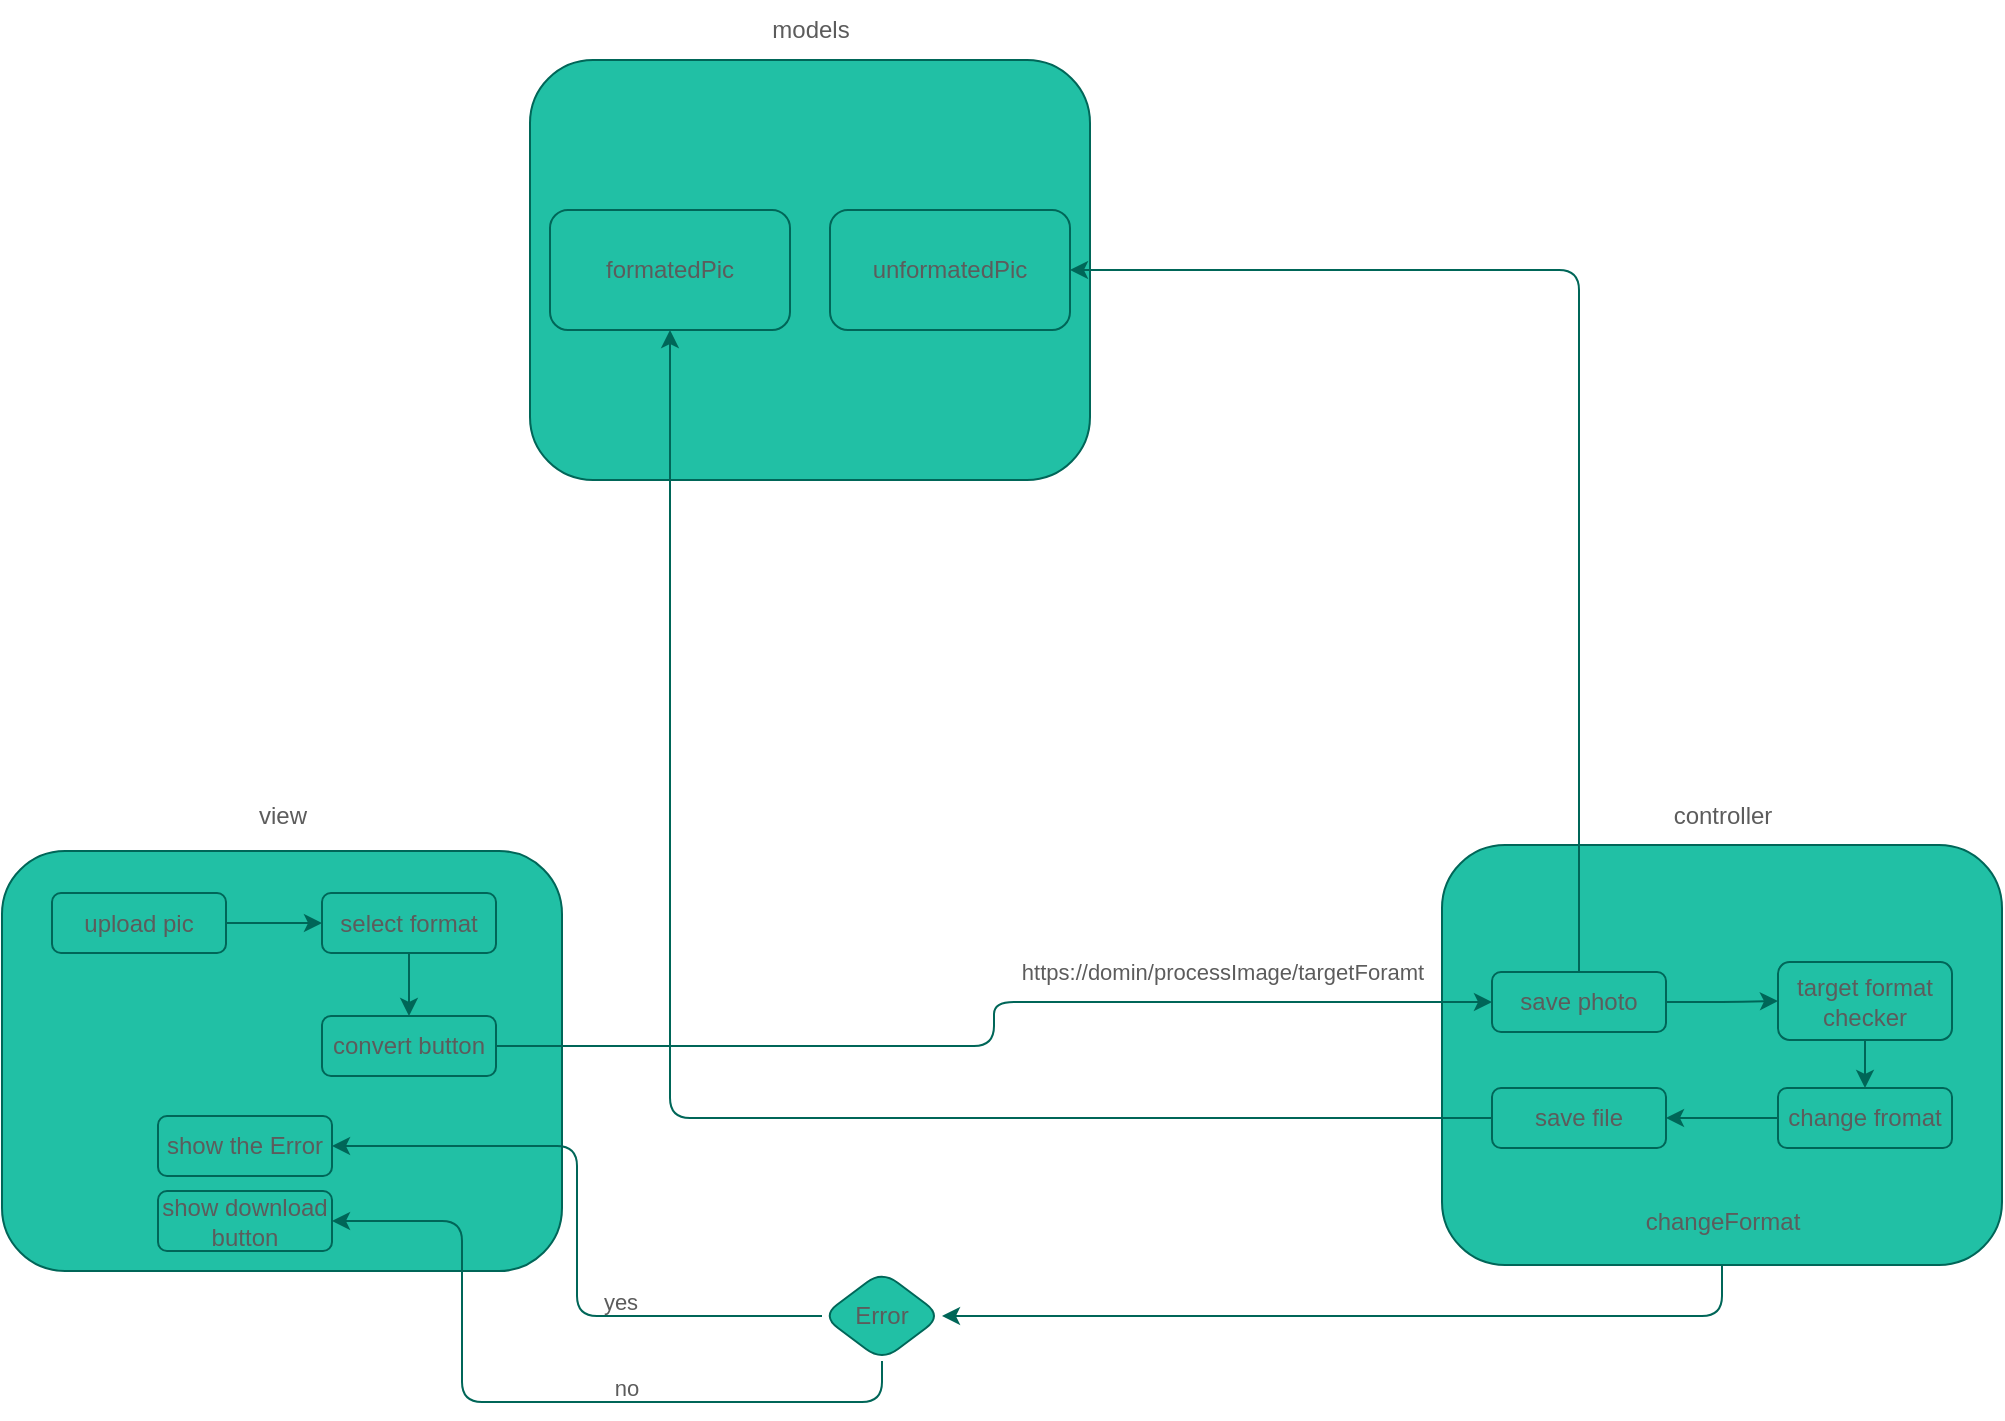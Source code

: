 <mxfile version="23.0.2" type="device">
  <diagram name="Page-1" id="66AKunAahGlIqB8K_j8Q">
    <mxGraphModel dx="1434" dy="844" grid="1" gridSize="10" guides="1" tooltips="1" connect="1" arrows="1" fold="1" page="1" pageScale="1" pageWidth="1100" pageHeight="850" math="0" shadow="0">
      <root>
        <mxCell id="0" />
        <mxCell id="1" parent="0" />
        <mxCell id="juZIBZTgrhkCGAdPcM3Y-2" style="edgeStyle=orthogonalEdgeStyle;rounded=1;orthogonalLoop=1;jettySize=auto;html=1;exitX=0.5;exitY=1;exitDx=0;exitDy=0;entryX=1;entryY=0.5;entryDx=0;entryDy=0;labelBackgroundColor=none;strokeColor=#006658;fontColor=default;" edge="1" parent="1" source="pWUelOA0GGKRW-y6qBh2-4" target="TwRgG-GnLLaKLCnOzboL-11">
          <mxGeometry relative="1" as="geometry" />
        </mxCell>
        <mxCell id="pWUelOA0GGKRW-y6qBh2-4" value="" style="rounded=1;whiteSpace=wrap;html=1;fillColor=#21C0A5;strokeColor=#006658;fillStyle=auto;glass=0;shadow=0;labelBackgroundColor=none;fontColor=#5C5C5C;" parent="1" vertex="1">
          <mxGeometry x="790" y="438.5" width="280" height="210" as="geometry" />
        </mxCell>
        <mxCell id="pWUelOA0GGKRW-y6qBh2-5" value="controller" style="text;html=1;align=center;verticalAlign=middle;resizable=0;points=[];autosize=1;strokeColor=none;fillColor=none;labelBackgroundColor=none;fontColor=#5C5C5C;rounded=1;" parent="1" vertex="1">
          <mxGeometry x="895" y="408.5" width="70" height="30" as="geometry" />
        </mxCell>
        <mxCell id="pWUelOA0GGKRW-y6qBh2-6" value="" style="rounded=1;whiteSpace=wrap;html=1;fillColor=#21C0A5;strokeColor=#006658;fillStyle=auto;fontColor=#5C5C5C;glass=0;shadow=0;labelBackgroundColor=none;" parent="1" vertex="1">
          <mxGeometry x="70" y="441.5" width="280" height="210" as="geometry" />
        </mxCell>
        <mxCell id="pWUelOA0GGKRW-y6qBh2-7" value="view" style="text;html=1;align=center;verticalAlign=middle;resizable=0;points=[];autosize=1;strokeColor=none;fillColor=none;labelBackgroundColor=none;fontColor=#5C5C5C;rounded=1;" parent="1" vertex="1">
          <mxGeometry x="185" y="408.5" width="50" height="30" as="geometry" />
        </mxCell>
        <mxCell id="pWUelOA0GGKRW-y6qBh2-16" style="edgeStyle=orthogonalEdgeStyle;rounded=1;orthogonalLoop=1;jettySize=auto;html=1;exitX=1;exitY=0.5;exitDx=0;exitDy=0;entryX=0;entryY=0.5;entryDx=0;entryDy=0;labelBackgroundColor=none;strokeColor=#006658;fontColor=default;" parent="1" source="pWUelOA0GGKRW-y6qBh2-11" target="pWUelOA0GGKRW-y6qBh2-13" edge="1">
          <mxGeometry relative="1" as="geometry" />
        </mxCell>
        <mxCell id="pWUelOA0GGKRW-y6qBh2-11" value="save photo" style="rounded=1;whiteSpace=wrap;html=1;labelBackgroundColor=none;fillColor=#21C0A5;strokeColor=#006658;fontColor=#5C5C5C;" parent="1" vertex="1">
          <mxGeometry x="815" y="502" width="87" height="30" as="geometry" />
        </mxCell>
        <mxCell id="pWUelOA0GGKRW-y6qBh2-17" style="edgeStyle=orthogonalEdgeStyle;rounded=1;orthogonalLoop=1;jettySize=auto;html=1;exitX=0.5;exitY=1;exitDx=0;exitDy=0;entryX=0.5;entryY=0;entryDx=0;entryDy=0;labelBackgroundColor=none;strokeColor=#006658;fontColor=default;" parent="1" source="pWUelOA0GGKRW-y6qBh2-13" target="pWUelOA0GGKRW-y6qBh2-14" edge="1">
          <mxGeometry relative="1" as="geometry" />
        </mxCell>
        <mxCell id="pWUelOA0GGKRW-y6qBh2-13" value="target format checker" style="rounded=1;whiteSpace=wrap;html=1;labelBackgroundColor=none;fillColor=#21C0A5;strokeColor=#006658;fontColor=#5C5C5C;" parent="1" vertex="1">
          <mxGeometry x="958" y="497" width="87" height="39" as="geometry" />
        </mxCell>
        <mxCell id="pWUelOA0GGKRW-y6qBh2-18" style="edgeStyle=orthogonalEdgeStyle;rounded=1;orthogonalLoop=1;jettySize=auto;html=1;exitX=0;exitY=0.5;exitDx=0;exitDy=0;entryX=1;entryY=0.5;entryDx=0;entryDy=0;labelBackgroundColor=none;strokeColor=#006658;fontColor=default;" parent="1" source="pWUelOA0GGKRW-y6qBh2-14" target="pWUelOA0GGKRW-y6qBh2-15" edge="1">
          <mxGeometry relative="1" as="geometry" />
        </mxCell>
        <mxCell id="pWUelOA0GGKRW-y6qBh2-14" value="change fromat" style="rounded=1;whiteSpace=wrap;html=1;labelBackgroundColor=none;fillColor=#21C0A5;strokeColor=#006658;fontColor=#5C5C5C;" parent="1" vertex="1">
          <mxGeometry x="958" y="560" width="87" height="30" as="geometry" />
        </mxCell>
        <mxCell id="pWUelOA0GGKRW-y6qBh2-15" value="save file" style="rounded=1;whiteSpace=wrap;html=1;labelBackgroundColor=none;fillColor=#21C0A5;strokeColor=#006658;fontColor=#5C5C5C;" parent="1" vertex="1">
          <mxGeometry x="815" y="560" width="87" height="30" as="geometry" />
        </mxCell>
        <mxCell id="TwRgG-GnLLaKLCnOzboL-3" style="edgeStyle=orthogonalEdgeStyle;rounded=1;orthogonalLoop=1;jettySize=auto;html=1;exitX=0.5;exitY=1;exitDx=0;exitDy=0;entryX=0.5;entryY=0;entryDx=0;entryDy=0;labelBackgroundColor=none;strokeColor=#006658;fontColor=default;" parent="1" source="pWUelOA0GGKRW-y6qBh2-21" target="TwRgG-GnLLaKLCnOzboL-1" edge="1">
          <mxGeometry relative="1" as="geometry" />
        </mxCell>
        <mxCell id="pWUelOA0GGKRW-y6qBh2-21" value="select format" style="rounded=1;whiteSpace=wrap;html=1;labelBackgroundColor=none;fillColor=#21C0A5;strokeColor=#006658;fontColor=#5C5C5C;" parent="1" vertex="1">
          <mxGeometry x="230" y="462.5" width="87" height="30" as="geometry" />
        </mxCell>
        <mxCell id="TwRgG-GnLLaKLCnOzboL-2" style="edgeStyle=orthogonalEdgeStyle;rounded=1;orthogonalLoop=1;jettySize=auto;html=1;exitX=1;exitY=0.5;exitDx=0;exitDy=0;entryX=0;entryY=0.5;entryDx=0;entryDy=0;labelBackgroundColor=none;strokeColor=#006658;fontColor=default;" parent="1" source="pWUelOA0GGKRW-y6qBh2-22" target="pWUelOA0GGKRW-y6qBh2-21" edge="1">
          <mxGeometry relative="1" as="geometry" />
        </mxCell>
        <mxCell id="pWUelOA0GGKRW-y6qBh2-22" value="upload pic" style="rounded=1;whiteSpace=wrap;html=1;labelBackgroundColor=none;fillColor=#21C0A5;strokeColor=#006658;fontColor=#5C5C5C;" parent="1" vertex="1">
          <mxGeometry x="95" y="462.5" width="87" height="30" as="geometry" />
        </mxCell>
        <mxCell id="juZIBZTgrhkCGAdPcM3Y-3" style="edgeStyle=orthogonalEdgeStyle;rounded=1;orthogonalLoop=1;jettySize=auto;html=1;exitX=1;exitY=0.5;exitDx=0;exitDy=0;entryX=0;entryY=0.5;entryDx=0;entryDy=0;labelBackgroundColor=none;strokeColor=#006658;fontColor=default;" edge="1" parent="1" source="TwRgG-GnLLaKLCnOzboL-1" target="pWUelOA0GGKRW-y6qBh2-11">
          <mxGeometry relative="1" as="geometry" />
        </mxCell>
        <mxCell id="juZIBZTgrhkCGAdPcM3Y-4" value="https://domin/processImage/targetForamt" style="edgeLabel;html=1;align=center;verticalAlign=middle;resizable=0;points=[];rounded=1;labelBackgroundColor=none;fontColor=#5C5C5C;" vertex="1" connectable="0" parent="juZIBZTgrhkCGAdPcM3Y-3">
          <mxGeometry x="0.208" relative="1" as="geometry">
            <mxPoint x="71" y="-15" as="offset" />
          </mxGeometry>
        </mxCell>
        <mxCell id="TwRgG-GnLLaKLCnOzboL-1" value="convert button" style="rounded=1;whiteSpace=wrap;html=1;labelBackgroundColor=none;fillColor=#21C0A5;strokeColor=#006658;fontColor=#5C5C5C;" parent="1" vertex="1">
          <mxGeometry x="230" y="524" width="87" height="30" as="geometry" />
        </mxCell>
        <mxCell id="TwRgG-GnLLaKLCnOzboL-8" value="show download&lt;br&gt;button" style="rounded=1;whiteSpace=wrap;html=1;labelBackgroundColor=none;fillColor=#21C0A5;strokeColor=#006658;fontColor=#5C5C5C;" parent="1" vertex="1">
          <mxGeometry x="148" y="611.5" width="87" height="30" as="geometry" />
        </mxCell>
        <mxCell id="76Ezm69t92tZaZUfe4tq-12" style="edgeStyle=orthogonalEdgeStyle;rounded=1;orthogonalLoop=1;jettySize=auto;html=1;exitX=0;exitY=0.5;exitDx=0;exitDy=0;entryX=1;entryY=0.5;entryDx=0;entryDy=0;labelBackgroundColor=none;strokeColor=#006658;fontColor=default;" parent="1" source="TwRgG-GnLLaKLCnOzboL-11" target="TwRgG-GnLLaKLCnOzboL-13" edge="1">
          <mxGeometry relative="1" as="geometry" />
        </mxCell>
        <mxCell id="76Ezm69t92tZaZUfe4tq-13" value="yes" style="edgeLabel;html=1;align=center;verticalAlign=middle;resizable=0;points=[];labelBackgroundColor=none;fontColor=#5C5C5C;rounded=1;" parent="76Ezm69t92tZaZUfe4tq-12" vertex="1" connectable="0">
          <mxGeometry x="-0.097" y="-2" relative="1" as="geometry">
            <mxPoint x="19" y="19" as="offset" />
          </mxGeometry>
        </mxCell>
        <mxCell id="juZIBZTgrhkCGAdPcM3Y-5" style="edgeStyle=orthogonalEdgeStyle;rounded=1;orthogonalLoop=1;jettySize=auto;html=1;exitX=0.5;exitY=1;exitDx=0;exitDy=0;entryX=1;entryY=0.5;entryDx=0;entryDy=0;labelBackgroundColor=none;strokeColor=#006658;fontColor=default;" edge="1" parent="1" source="TwRgG-GnLLaKLCnOzboL-11" target="TwRgG-GnLLaKLCnOzboL-8">
          <mxGeometry relative="1" as="geometry">
            <Array as="points">
              <mxPoint x="510" y="717" />
              <mxPoint x="300" y="717" />
              <mxPoint x="300" y="627" />
            </Array>
          </mxGeometry>
        </mxCell>
        <mxCell id="juZIBZTgrhkCGAdPcM3Y-6" value="no" style="edgeLabel;html=1;align=center;verticalAlign=middle;resizable=0;points=[];rounded=1;labelBackgroundColor=none;fontColor=#5C5C5C;" vertex="1" connectable="0" parent="juZIBZTgrhkCGAdPcM3Y-5">
          <mxGeometry x="-0.231" y="-4" relative="1" as="geometry">
            <mxPoint y="-3" as="offset" />
          </mxGeometry>
        </mxCell>
        <mxCell id="TwRgG-GnLLaKLCnOzboL-11" value="Error" style="rhombus;whiteSpace=wrap;html=1;labelBackgroundColor=none;fillColor=#21C0A5;strokeColor=#006658;fontColor=#5C5C5C;rounded=1;" parent="1" vertex="1">
          <mxGeometry x="480" y="651.5" width="60" height="45" as="geometry" />
        </mxCell>
        <mxCell id="TwRgG-GnLLaKLCnOzboL-13" value="show the Error" style="rounded=1;whiteSpace=wrap;html=1;labelBackgroundColor=none;fillColor=#21C0A5;strokeColor=#006658;fontColor=#5C5C5C;" parent="1" vertex="1">
          <mxGeometry x="148" y="574" width="87" height="30" as="geometry" />
        </mxCell>
        <mxCell id="76Ezm69t92tZaZUfe4tq-3" value="" style="rounded=1;whiteSpace=wrap;html=1;fillColor=#21C0A5;strokeColor=#006658;fillStyle=auto;fontColor=#5C5C5C;glass=0;shadow=0;labelBackgroundColor=none;" parent="1" vertex="1">
          <mxGeometry x="334" y="46" width="280" height="210" as="geometry" />
        </mxCell>
        <mxCell id="76Ezm69t92tZaZUfe4tq-4" value="models" style="text;html=1;align=center;verticalAlign=middle;resizable=0;points=[];autosize=1;strokeColor=none;fillColor=none;labelBackgroundColor=none;fontColor=#5C5C5C;rounded=1;" parent="1" vertex="1">
          <mxGeometry x="444" y="16" width="60" height="30" as="geometry" />
        </mxCell>
        <mxCell id="76Ezm69t92tZaZUfe4tq-5" value="formatedPic" style="rounded=1;whiteSpace=wrap;html=1;labelBackgroundColor=none;fillColor=#21C0A5;strokeColor=#006658;fontColor=#5C5C5C;" parent="1" vertex="1">
          <mxGeometry x="344" y="121" width="120" height="60" as="geometry" />
        </mxCell>
        <mxCell id="76Ezm69t92tZaZUfe4tq-7" value="unformatedPic" style="rounded=1;whiteSpace=wrap;html=1;labelBackgroundColor=none;fillColor=#21C0A5;strokeColor=#006658;fontColor=#5C5C5C;" parent="1" vertex="1">
          <mxGeometry x="484" y="121" width="120" height="60" as="geometry" />
        </mxCell>
        <mxCell id="76Ezm69t92tZaZUfe4tq-21" value="changeFormat" style="text;html=1;align=center;verticalAlign=middle;resizable=0;points=[];autosize=1;strokeColor=none;fillColor=none;labelBackgroundColor=none;fontColor=#5C5C5C;rounded=1;" parent="1" vertex="1">
          <mxGeometry x="880" y="611.5" width="100" height="30" as="geometry" />
        </mxCell>
        <mxCell id="76Ezm69t92tZaZUfe4tq-10" style="edgeStyle=orthogonalEdgeStyle;rounded=1;orthogonalLoop=1;jettySize=auto;html=1;exitX=0;exitY=0.5;exitDx=0;exitDy=0;entryX=0.5;entryY=1;entryDx=0;entryDy=0;labelBackgroundColor=none;strokeColor=#006658;fontColor=default;" parent="1" source="pWUelOA0GGKRW-y6qBh2-15" target="76Ezm69t92tZaZUfe4tq-5" edge="1">
          <mxGeometry relative="1" as="geometry" />
        </mxCell>
        <mxCell id="76Ezm69t92tZaZUfe4tq-9" style="edgeStyle=orthogonalEdgeStyle;rounded=1;orthogonalLoop=1;jettySize=auto;html=1;exitX=0.5;exitY=0;exitDx=0;exitDy=0;entryX=1;entryY=0.5;entryDx=0;entryDy=0;labelBackgroundColor=none;strokeColor=#006658;fontColor=default;" parent="1" source="pWUelOA0GGKRW-y6qBh2-11" target="76Ezm69t92tZaZUfe4tq-7" edge="1">
          <mxGeometry relative="1" as="geometry" />
        </mxCell>
      </root>
    </mxGraphModel>
  </diagram>
</mxfile>
